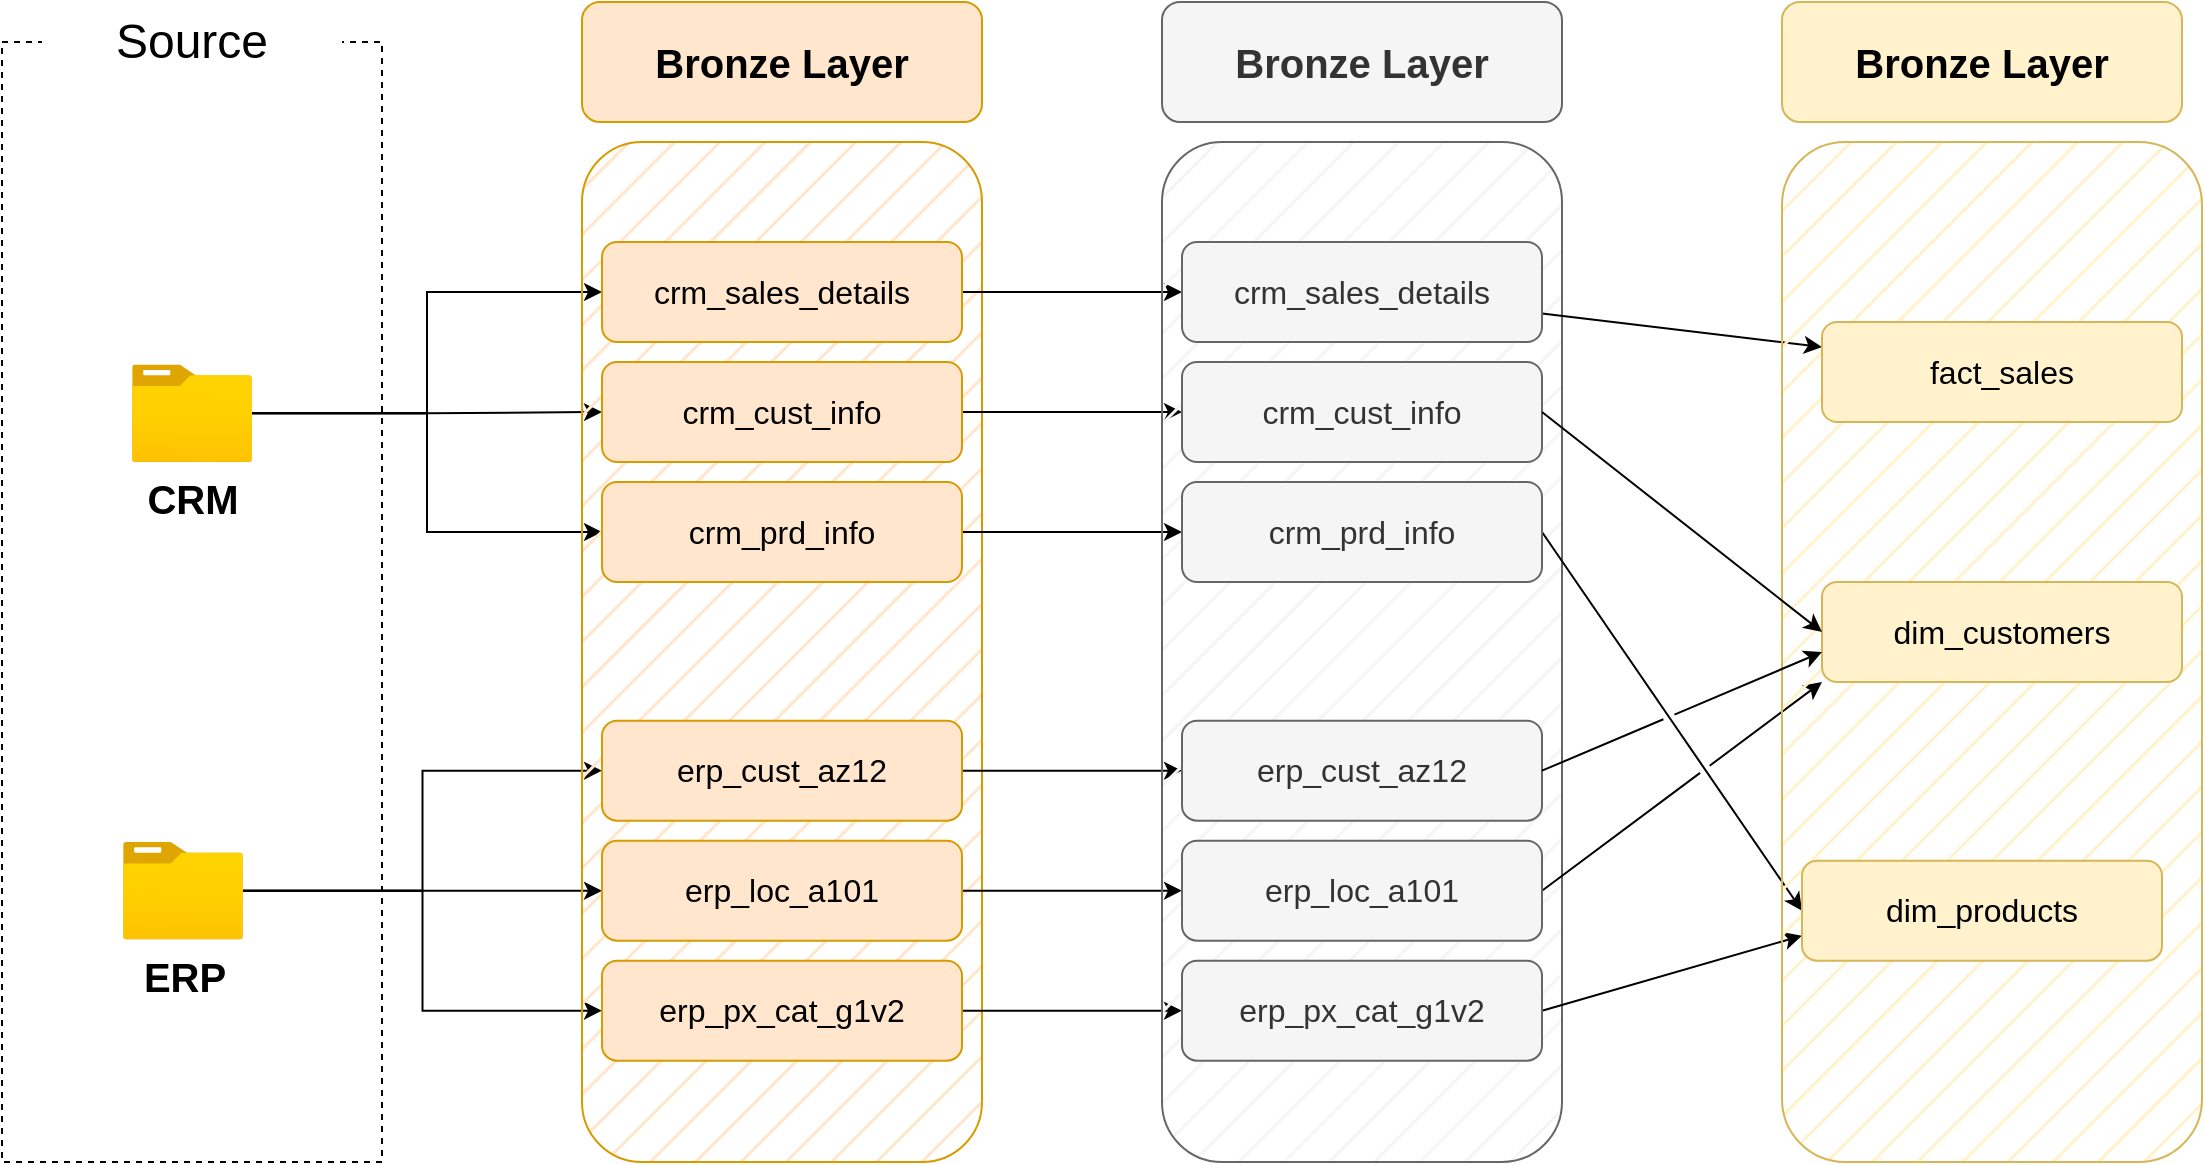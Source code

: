 <mxfile version="26.1.0">
  <diagram name="Page-1" id="fC_7JBFbjqWgcUhZv5UF">
    <mxGraphModel dx="1313" dy="711" grid="1" gridSize="10" guides="1" tooltips="1" connect="1" arrows="1" fold="1" page="1" pageScale="1" pageWidth="850" pageHeight="1100" math="0" shadow="0">
      <root>
        <mxCell id="0" />
        <mxCell id="1" parent="0" />
        <mxCell id="SR4lXkgio3CzSkqSdlPg-1" value="" style="rounded=0;whiteSpace=wrap;html=1;fillColor=none;dashed=1;" parent="1" vertex="1">
          <mxGeometry x="210" y="240" width="190" height="560" as="geometry" />
        </mxCell>
        <mxCell id="SR4lXkgio3CzSkqSdlPg-2" value="&lt;font style=&quot;font-size: 24px;&quot;&gt;Source&lt;/font&gt;" style="rounded=0;whiteSpace=wrap;html=1;strokeColor=none;" parent="1" vertex="1">
          <mxGeometry x="230" y="220" width="150" height="40" as="geometry" />
        </mxCell>
        <mxCell id="SR4lXkgio3CzSkqSdlPg-14" style="edgeStyle=orthogonalEdgeStyle;rounded=0;orthogonalLoop=1;jettySize=auto;html=1;entryX=0;entryY=0.5;entryDx=0;entryDy=0;" parent="1" source="SR4lXkgio3CzSkqSdlPg-3" target="SR4lXkgio3CzSkqSdlPg-10" edge="1">
          <mxGeometry relative="1" as="geometry" />
        </mxCell>
        <mxCell id="SR4lXkgio3CzSkqSdlPg-15" style="edgeStyle=orthogonalEdgeStyle;rounded=0;orthogonalLoop=1;jettySize=auto;html=1;entryX=0;entryY=0.5;entryDx=0;entryDy=0;" parent="1" source="SR4lXkgio3CzSkqSdlPg-3" target="SR4lXkgio3CzSkqSdlPg-12" edge="1">
          <mxGeometry relative="1" as="geometry" />
        </mxCell>
        <mxCell id="SR4lXkgio3CzSkqSdlPg-16" style="edgeStyle=orthogonalEdgeStyle;rounded=0;orthogonalLoop=1;jettySize=auto;html=1;entryX=0;entryY=0.5;entryDx=0;entryDy=0;" parent="1" source="SR4lXkgio3CzSkqSdlPg-3" target="SR4lXkgio3CzSkqSdlPg-13" edge="1">
          <mxGeometry relative="1" as="geometry" />
        </mxCell>
        <mxCell id="SR4lXkgio3CzSkqSdlPg-3" value="&lt;font style=&quot;font-size: 20px;&quot;&gt;&lt;b&gt;CRM&lt;/b&gt;&lt;/font&gt;" style="image;aspect=fixed;html=1;points=[];align=center;fontSize=12;image=img/lib/azure2/general/Folder_Blank.svg;" parent="1" vertex="1">
          <mxGeometry x="275" y="401.3" width="60" height="48.7" as="geometry" />
        </mxCell>
        <mxCell id="SR4lXkgio3CzSkqSdlPg-20" style="edgeStyle=orthogonalEdgeStyle;rounded=0;orthogonalLoop=1;jettySize=auto;html=1;entryX=0;entryY=0.5;entryDx=0;entryDy=0;" parent="1" source="SR4lXkgio3CzSkqSdlPg-4" target="SR4lXkgio3CzSkqSdlPg-17" edge="1">
          <mxGeometry relative="1" as="geometry" />
        </mxCell>
        <mxCell id="SR4lXkgio3CzSkqSdlPg-21" style="edgeStyle=orthogonalEdgeStyle;rounded=0;orthogonalLoop=1;jettySize=auto;html=1;" parent="1" source="SR4lXkgio3CzSkqSdlPg-4" target="SR4lXkgio3CzSkqSdlPg-18" edge="1">
          <mxGeometry relative="1" as="geometry" />
        </mxCell>
        <mxCell id="SR4lXkgio3CzSkqSdlPg-22" style="edgeStyle=orthogonalEdgeStyle;rounded=0;orthogonalLoop=1;jettySize=auto;html=1;entryX=0;entryY=0.5;entryDx=0;entryDy=0;" parent="1" source="SR4lXkgio3CzSkqSdlPg-4" target="SR4lXkgio3CzSkqSdlPg-19" edge="1">
          <mxGeometry relative="1" as="geometry" />
        </mxCell>
        <mxCell id="SR4lXkgio3CzSkqSdlPg-4" value="&lt;span style=&quot;font-size: 20px;&quot;&gt;&lt;b&gt;ERP&lt;/b&gt;&lt;/span&gt;&lt;div&gt;&lt;span style=&quot;font-size: 20px;&quot;&gt;&lt;b&gt;&lt;br&gt;&lt;/b&gt;&lt;/span&gt;&lt;/div&gt;" style="image;aspect=fixed;html=1;points=[];align=center;fontSize=12;image=img/lib/azure2/general/Folder_Blank.svg;" parent="1" vertex="1">
          <mxGeometry x="270.5" y="640" width="60" height="48.7" as="geometry" />
        </mxCell>
        <mxCell id="SR4lXkgio3CzSkqSdlPg-7" value="" style="rounded=1;whiteSpace=wrap;html=1;fillColor=#ffe6cc;strokeColor=#d79b00;fillStyle=hatch;" parent="1" vertex="1">
          <mxGeometry x="500" y="290" width="200" height="510" as="geometry" />
        </mxCell>
        <mxCell id="SR4lXkgio3CzSkqSdlPg-9" value="&lt;font style=&quot;font-size: 20px;&quot;&gt;&lt;b&gt;Bronze Layer&lt;/b&gt;&lt;/font&gt;" style="rounded=1;whiteSpace=wrap;html=1;fillColor=#ffe6cc;strokeColor=#d79b00;" parent="1" vertex="1">
          <mxGeometry x="500" y="220" width="200" height="60" as="geometry" />
        </mxCell>
        <mxCell id="Q6r9OU_ZWDhsqvg0XxRY-1" style="edgeStyle=orthogonalEdgeStyle;rounded=0;orthogonalLoop=1;jettySize=auto;html=1;entryX=0;entryY=0.5;entryDx=0;entryDy=0;" parent="1" source="SR4lXkgio3CzSkqSdlPg-10" target="LnpZp0CjmBFZS9oCVjr_-3" edge="1">
          <mxGeometry relative="1" as="geometry" />
        </mxCell>
        <mxCell id="SR4lXkgio3CzSkqSdlPg-10" value="&lt;font style=&quot;font-size: 16px;&quot;&gt;crm_sales_details&lt;/font&gt;" style="rounded=1;whiteSpace=wrap;html=1;fillColor=#ffe6cc;strokeColor=#d79b00;" parent="1" vertex="1">
          <mxGeometry x="510" y="340" width="180" height="50" as="geometry" />
        </mxCell>
        <mxCell id="Q6r9OU_ZWDhsqvg0XxRY-2" style="edgeStyle=orthogonalEdgeStyle;rounded=0;orthogonalLoop=1;jettySize=auto;html=1;" parent="1" source="SR4lXkgio3CzSkqSdlPg-12" target="LnpZp0CjmBFZS9oCVjr_-4" edge="1">
          <mxGeometry relative="1" as="geometry" />
        </mxCell>
        <mxCell id="SR4lXkgio3CzSkqSdlPg-12" value="&lt;font style=&quot;font-size: 16px;&quot;&gt;crm_cust_info&lt;/font&gt;" style="rounded=1;whiteSpace=wrap;html=1;fillColor=#ffe6cc;strokeColor=#d79b00;" parent="1" vertex="1">
          <mxGeometry x="510" y="400" width="180" height="50" as="geometry" />
        </mxCell>
        <mxCell id="Q6r9OU_ZWDhsqvg0XxRY-3" style="edgeStyle=orthogonalEdgeStyle;rounded=0;orthogonalLoop=1;jettySize=auto;html=1;entryX=0;entryY=0.5;entryDx=0;entryDy=0;" parent="1" source="SR4lXkgio3CzSkqSdlPg-13" target="LnpZp0CjmBFZS9oCVjr_-5" edge="1">
          <mxGeometry relative="1" as="geometry" />
        </mxCell>
        <mxCell id="SR4lXkgio3CzSkqSdlPg-13" value="&lt;span style=&quot;font-size: 16px;&quot;&gt;crm_prd_info&lt;/span&gt;" style="rounded=1;whiteSpace=wrap;html=1;fillColor=#ffe6cc;strokeColor=#d79b00;" parent="1" vertex="1">
          <mxGeometry x="510" y="460" width="180" height="50" as="geometry" />
        </mxCell>
        <mxCell id="LnpZp0CjmBFZS9oCVjr_-9" style="edgeStyle=orthogonalEdgeStyle;rounded=0;orthogonalLoop=1;jettySize=auto;html=1;" parent="1" source="SR4lXkgio3CzSkqSdlPg-17" target="LnpZp0CjmBFZS9oCVjr_-6" edge="1">
          <mxGeometry relative="1" as="geometry" />
        </mxCell>
        <mxCell id="SR4lXkgio3CzSkqSdlPg-17" value="&lt;span style=&quot;font-size: 16px;&quot;&gt;erp_cust_az12&lt;/span&gt;" style="rounded=1;whiteSpace=wrap;html=1;fillColor=#ffe6cc;strokeColor=#d79b00;" parent="1" vertex="1">
          <mxGeometry x="510" y="579.35" width="180" height="50" as="geometry" />
        </mxCell>
        <mxCell id="LnpZp0CjmBFZS9oCVjr_-10" style="edgeStyle=orthogonalEdgeStyle;rounded=0;orthogonalLoop=1;jettySize=auto;html=1;" parent="1" source="SR4lXkgio3CzSkqSdlPg-18" target="LnpZp0CjmBFZS9oCVjr_-7" edge="1">
          <mxGeometry relative="1" as="geometry" />
        </mxCell>
        <mxCell id="SR4lXkgio3CzSkqSdlPg-18" value="&lt;span style=&quot;font-size: 16px;&quot;&gt;erp_loc_a101&lt;/span&gt;" style="rounded=1;whiteSpace=wrap;html=1;fillColor=#ffe6cc;strokeColor=#d79b00;" parent="1" vertex="1">
          <mxGeometry x="510" y="639.35" width="180" height="50" as="geometry" />
        </mxCell>
        <mxCell id="LnpZp0CjmBFZS9oCVjr_-11" style="edgeStyle=orthogonalEdgeStyle;rounded=0;orthogonalLoop=1;jettySize=auto;html=1;" parent="1" source="SR4lXkgio3CzSkqSdlPg-19" target="LnpZp0CjmBFZS9oCVjr_-8" edge="1">
          <mxGeometry relative="1" as="geometry" />
        </mxCell>
        <mxCell id="SR4lXkgio3CzSkqSdlPg-19" value="&lt;span style=&quot;font-size: 16px;&quot;&gt;erp_px_cat_g1v2&lt;/span&gt;" style="rounded=1;whiteSpace=wrap;html=1;fillColor=#ffe6cc;strokeColor=#d79b00;" parent="1" vertex="1">
          <mxGeometry x="510" y="699.35" width="180" height="50" as="geometry" />
        </mxCell>
        <mxCell id="LnpZp0CjmBFZS9oCVjr_-1" value="" style="rounded=1;whiteSpace=wrap;html=1;fillColor=#f5f5f5;strokeColor=#666666;fillStyle=hatch;fontColor=#333333;" parent="1" vertex="1">
          <mxGeometry x="790" y="290" width="200" height="510" as="geometry" />
        </mxCell>
        <mxCell id="LnpZp0CjmBFZS9oCVjr_-2" value="&lt;font style=&quot;font-size: 20px;&quot;&gt;&lt;b&gt;Bronze Layer&lt;/b&gt;&lt;/font&gt;" style="rounded=1;whiteSpace=wrap;html=1;fillColor=#f5f5f5;strokeColor=#666666;fontColor=#333333;" parent="1" vertex="1">
          <mxGeometry x="790" y="220" width="200" height="60" as="geometry" />
        </mxCell>
        <mxCell id="Q6r9OU_ZWDhsqvg0XxRY-12" style="rounded=0;orthogonalLoop=1;jettySize=auto;html=1;entryX=0;entryY=0.25;entryDx=0;entryDy=0;" parent="1" source="LnpZp0CjmBFZS9oCVjr_-3" target="Q6r9OU_ZWDhsqvg0XxRY-8" edge="1">
          <mxGeometry relative="1" as="geometry" />
        </mxCell>
        <mxCell id="LnpZp0CjmBFZS9oCVjr_-3" value="&lt;font style=&quot;font-size: 16px;&quot;&gt;crm_sales_details&lt;/font&gt;" style="rounded=1;whiteSpace=wrap;html=1;fillColor=#f5f5f5;strokeColor=#666666;fontColor=#333333;" parent="1" vertex="1">
          <mxGeometry x="800" y="340" width="180" height="50" as="geometry" />
        </mxCell>
        <mxCell id="LnpZp0CjmBFZS9oCVjr_-4" value="&lt;font style=&quot;font-size: 16px;&quot;&gt;crm_cust_info&lt;/font&gt;" style="rounded=1;whiteSpace=wrap;html=1;fillColor=#f5f5f5;strokeColor=#666666;fontColor=#333333;" parent="1" vertex="1">
          <mxGeometry x="800" y="400" width="180" height="50" as="geometry" />
        </mxCell>
        <mxCell id="Q6r9OU_ZWDhsqvg0XxRY-16" style="rounded=0;orthogonalLoop=1;jettySize=auto;html=1;entryX=0;entryY=0.5;entryDx=0;entryDy=0;exitX=1;exitY=0.5;exitDx=0;exitDy=0;jumpStyle=gap;" parent="1" source="LnpZp0CjmBFZS9oCVjr_-5" target="Q6r9OU_ZWDhsqvg0XxRY-7" edge="1">
          <mxGeometry relative="1" as="geometry" />
        </mxCell>
        <mxCell id="LnpZp0CjmBFZS9oCVjr_-5" value="&lt;span style=&quot;font-size: 16px;&quot;&gt;crm_prd_info&lt;/span&gt;" style="rounded=1;whiteSpace=wrap;html=1;fillColor=#f5f5f5;strokeColor=#666666;fontColor=#333333;" parent="1" vertex="1">
          <mxGeometry x="800" y="460" width="180" height="50" as="geometry" />
        </mxCell>
        <mxCell id="LnpZp0CjmBFZS9oCVjr_-6" value="&lt;span style=&quot;font-size: 16px;&quot;&gt;erp_cust_az12&lt;/span&gt;" style="rounded=1;whiteSpace=wrap;html=1;fillColor=#f5f5f5;strokeColor=#666666;fontColor=#333333;" parent="1" vertex="1">
          <mxGeometry x="800" y="579.35" width="180" height="50" as="geometry" />
        </mxCell>
        <mxCell id="Q6r9OU_ZWDhsqvg0XxRY-15" style="rounded=0;orthogonalLoop=1;jettySize=auto;html=1;entryX=0;entryY=1;entryDx=0;entryDy=0;exitX=1;exitY=0.5;exitDx=0;exitDy=0;jumpStyle=gap;" parent="1" source="LnpZp0CjmBFZS9oCVjr_-7" target="Q6r9OU_ZWDhsqvg0XxRY-6" edge="1">
          <mxGeometry relative="1" as="geometry" />
        </mxCell>
        <mxCell id="LnpZp0CjmBFZS9oCVjr_-7" value="&lt;span style=&quot;font-size: 16px;&quot;&gt;erp_loc_a101&lt;/span&gt;" style="rounded=1;whiteSpace=wrap;html=1;fillColor=#f5f5f5;strokeColor=#666666;fontColor=#333333;" parent="1" vertex="1">
          <mxGeometry x="800" y="639.35" width="180" height="50" as="geometry" />
        </mxCell>
        <mxCell id="Q6r9OU_ZWDhsqvg0XxRY-17" style="rounded=0;orthogonalLoop=1;jettySize=auto;html=1;exitX=1;exitY=0.5;exitDx=0;exitDy=0;entryX=0;entryY=0.75;entryDx=0;entryDy=0;jumpStyle=gap;" parent="1" source="LnpZp0CjmBFZS9oCVjr_-8" target="Q6r9OU_ZWDhsqvg0XxRY-7" edge="1">
          <mxGeometry relative="1" as="geometry" />
        </mxCell>
        <mxCell id="LnpZp0CjmBFZS9oCVjr_-8" value="&lt;span style=&quot;font-size: 16px;&quot;&gt;erp_px_cat_g1v2&lt;/span&gt;" style="rounded=1;whiteSpace=wrap;html=1;fillColor=#f5f5f5;strokeColor=#666666;fontColor=#333333;" parent="1" vertex="1">
          <mxGeometry x="800" y="699.35" width="180" height="50" as="geometry" />
        </mxCell>
        <mxCell id="Q6r9OU_ZWDhsqvg0XxRY-4" value="" style="rounded=1;whiteSpace=wrap;html=1;fillColor=#fff2cc;strokeColor=#d6b656;fillStyle=hatch;" parent="1" vertex="1">
          <mxGeometry x="1100" y="290" width="210" height="510" as="geometry" />
        </mxCell>
        <mxCell id="Q6r9OU_ZWDhsqvg0XxRY-5" value="&lt;font style=&quot;font-size: 20px;&quot;&gt;&lt;b&gt;Bronze Layer&lt;/b&gt;&lt;/font&gt;" style="rounded=1;whiteSpace=wrap;html=1;fillColor=#fff2cc;strokeColor=#d6b656;" parent="1" vertex="1">
          <mxGeometry x="1100" y="220" width="200" height="60" as="geometry" />
        </mxCell>
        <mxCell id="Q6r9OU_ZWDhsqvg0XxRY-6" value="&lt;font style=&quot;font-size: 16px;&quot;&gt;dim_customers&lt;/font&gt;" style="rounded=1;whiteSpace=wrap;html=1;fillColor=#fff2cc;strokeColor=#d6b656;" parent="1" vertex="1">
          <mxGeometry x="1120" y="510" width="180" height="50" as="geometry" />
        </mxCell>
        <mxCell id="Q6r9OU_ZWDhsqvg0XxRY-7" value="&lt;font style=&quot;font-size: 16px;&quot;&gt;dim_products&lt;/font&gt;" style="rounded=1;whiteSpace=wrap;html=1;fillColor=#fff2cc;strokeColor=#d6b656;" parent="1" vertex="1">
          <mxGeometry x="1110" y="649.35" width="180" height="50" as="geometry" />
        </mxCell>
        <mxCell id="Q6r9OU_ZWDhsqvg0XxRY-8" value="&lt;span style=&quot;font-size: 16px;&quot;&gt;fact_sales&lt;/span&gt;" style="rounded=1;whiteSpace=wrap;html=1;fillColor=#fff2cc;strokeColor=#d6b656;" parent="1" vertex="1">
          <mxGeometry x="1120" y="380" width="180" height="50" as="geometry" />
        </mxCell>
        <mxCell id="Q6r9OU_ZWDhsqvg0XxRY-13" style="rounded=0;orthogonalLoop=1;jettySize=auto;html=1;entryX=0;entryY=0.5;entryDx=0;entryDy=0;exitX=1;exitY=0.5;exitDx=0;exitDy=0;jumpStyle=gap;" parent="1" source="LnpZp0CjmBFZS9oCVjr_-4" target="Q6r9OU_ZWDhsqvg0XxRY-6" edge="1">
          <mxGeometry relative="1" as="geometry">
            <mxPoint x="990" y="386" as="sourcePoint" />
            <mxPoint x="1130" y="403" as="targetPoint" />
          </mxGeometry>
        </mxCell>
        <mxCell id="Q6r9OU_ZWDhsqvg0XxRY-14" style="rounded=0;orthogonalLoop=1;jettySize=auto;html=1;exitX=1;exitY=0.5;exitDx=0;exitDy=0;jumpStyle=gap;" parent="1" source="LnpZp0CjmBFZS9oCVjr_-6" edge="1">
          <mxGeometry relative="1" as="geometry">
            <mxPoint x="990" y="435" as="sourcePoint" />
            <mxPoint x="1120" y="545" as="targetPoint" />
          </mxGeometry>
        </mxCell>
      </root>
    </mxGraphModel>
  </diagram>
</mxfile>
